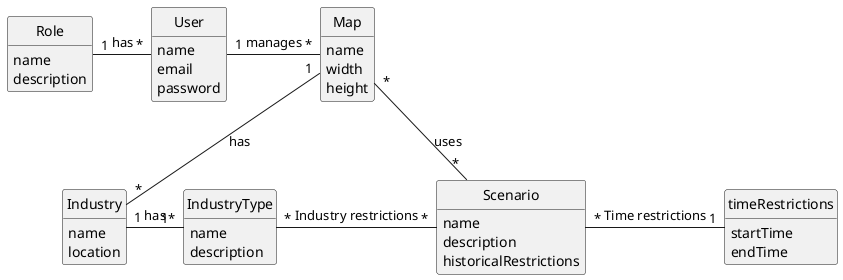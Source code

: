 @startuml
skinparam monochrome true
skinparam packageStyle rectangle
skinparam shadowing false

'left to right direction

skinparam classAttributeIconSize 0

hide circle
hide methods

'title Domain Model

class Role {
    name
    description
}

class User {
    name
    email
    password
}

class Map {
    name
    width
    height
}

class Industry {
    name
    location
}

class IndustryType {
    name
    description
}

class Scenario{
    name
    description
    historicalRestrictions
}

class timeRestrictions{
    startTime
    endTime
}

Scenario "*" - "1" timeRestrictions : Time restrictions
Map "*" - "*" Scenario : uses
IndustryType "*" - "*" Scenario : Industry restrictions
Role "1" - "*" User : has
Industry "1" - "1*" IndustryType : has
User "1" - "*" Map : manages
Map "1" -- "*" Industry : has

@enduml
